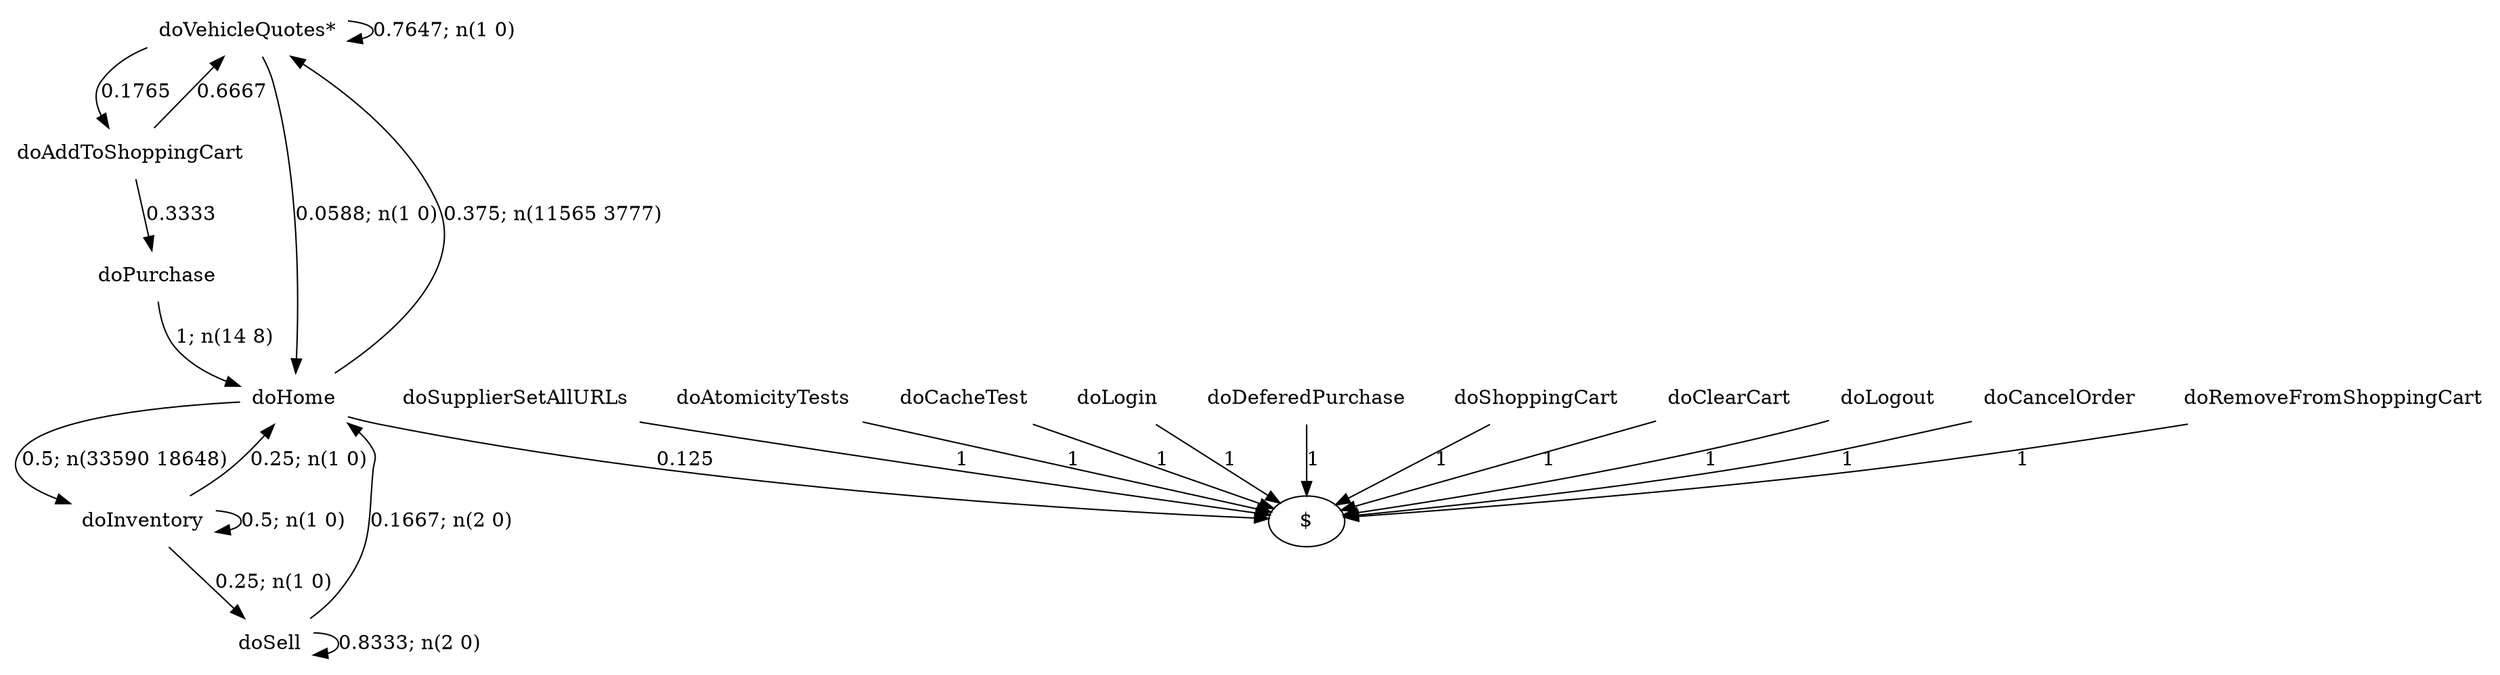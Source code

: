 digraph G {"doVehicleQuotes*" [label="doVehicleQuotes*",shape=none];"doSupplierSetAllURLs" [label="doSupplierSetAllURLs",shape=none];"doAtomicityTests" [label="doAtomicityTests",shape=none];"doCacheTest" [label="doCacheTest",shape=none];"doLogin" [label="doLogin",shape=none];"doAddToShoppingCart" [label="doAddToShoppingCart",shape=none];"doDeferedPurchase" [label="doDeferedPurchase",shape=none];"doHome" [label="doHome",shape=none];"doShoppingCart" [label="doShoppingCart",shape=none];"doClearCart" [label="doClearCart",shape=none];"doPurchase" [label="doPurchase",shape=none];"doInventory" [label="doInventory",shape=none];"doSell" [label="doSell",shape=none];"doLogout" [label="doLogout",shape=none];"doCancelOrder" [label="doCancelOrder",shape=none];"doRemoveFromShoppingCart" [label="doRemoveFromShoppingCart",shape=none];"doVehicleQuotes*"->"doVehicleQuotes*" [style=solid,label="0.7647; n(1 0)"];"doVehicleQuotes*"->"doAddToShoppingCart" [style=solid,label="0.1765"];"doVehicleQuotes*"->"doHome" [style=solid,label="0.0588; n(1 0)"];"doSupplierSetAllURLs"->"$" [style=solid,label="1"];"doAtomicityTests"->"$" [style=solid,label="1"];"doCacheTest"->"$" [style=solid,label="1"];"doLogin"->"$" [style=solid,label="1"];"doAddToShoppingCart"->"doVehicleQuotes*" [style=solid,label="0.6667"];"doAddToShoppingCart"->"doPurchase" [style=solid,label="0.3333"];"doDeferedPurchase"->"$" [style=solid,label="1"];"doHome"->"doVehicleQuotes*" [style=solid,label="0.375; n(11565 3777)"];"doHome"->"doInventory" [style=solid,label="0.5; n(33590 18648)"];"doHome"->"$" [style=solid,label="0.125"];"doShoppingCart"->"$" [style=solid,label="1"];"doClearCart"->"$" [style=solid,label="1"];"doPurchase"->"doHome" [style=solid,label="1; n(14 8)"];"doInventory"->"doHome" [style=solid,label="0.25; n(1 0)"];"doInventory"->"doInventory" [style=solid,label="0.5; n(1 0)"];"doInventory"->"doSell" [style=solid,label="0.25; n(1 0)"];"doSell"->"doHome" [style=solid,label="0.1667; n(2 0)"];"doSell"->"doSell" [style=solid,label="0.8333; n(2 0)"];"doLogout"->"$" [style=solid,label="1"];"doCancelOrder"->"$" [style=solid,label="1"];"doRemoveFromShoppingCart"->"$" [style=solid,label="1"];}